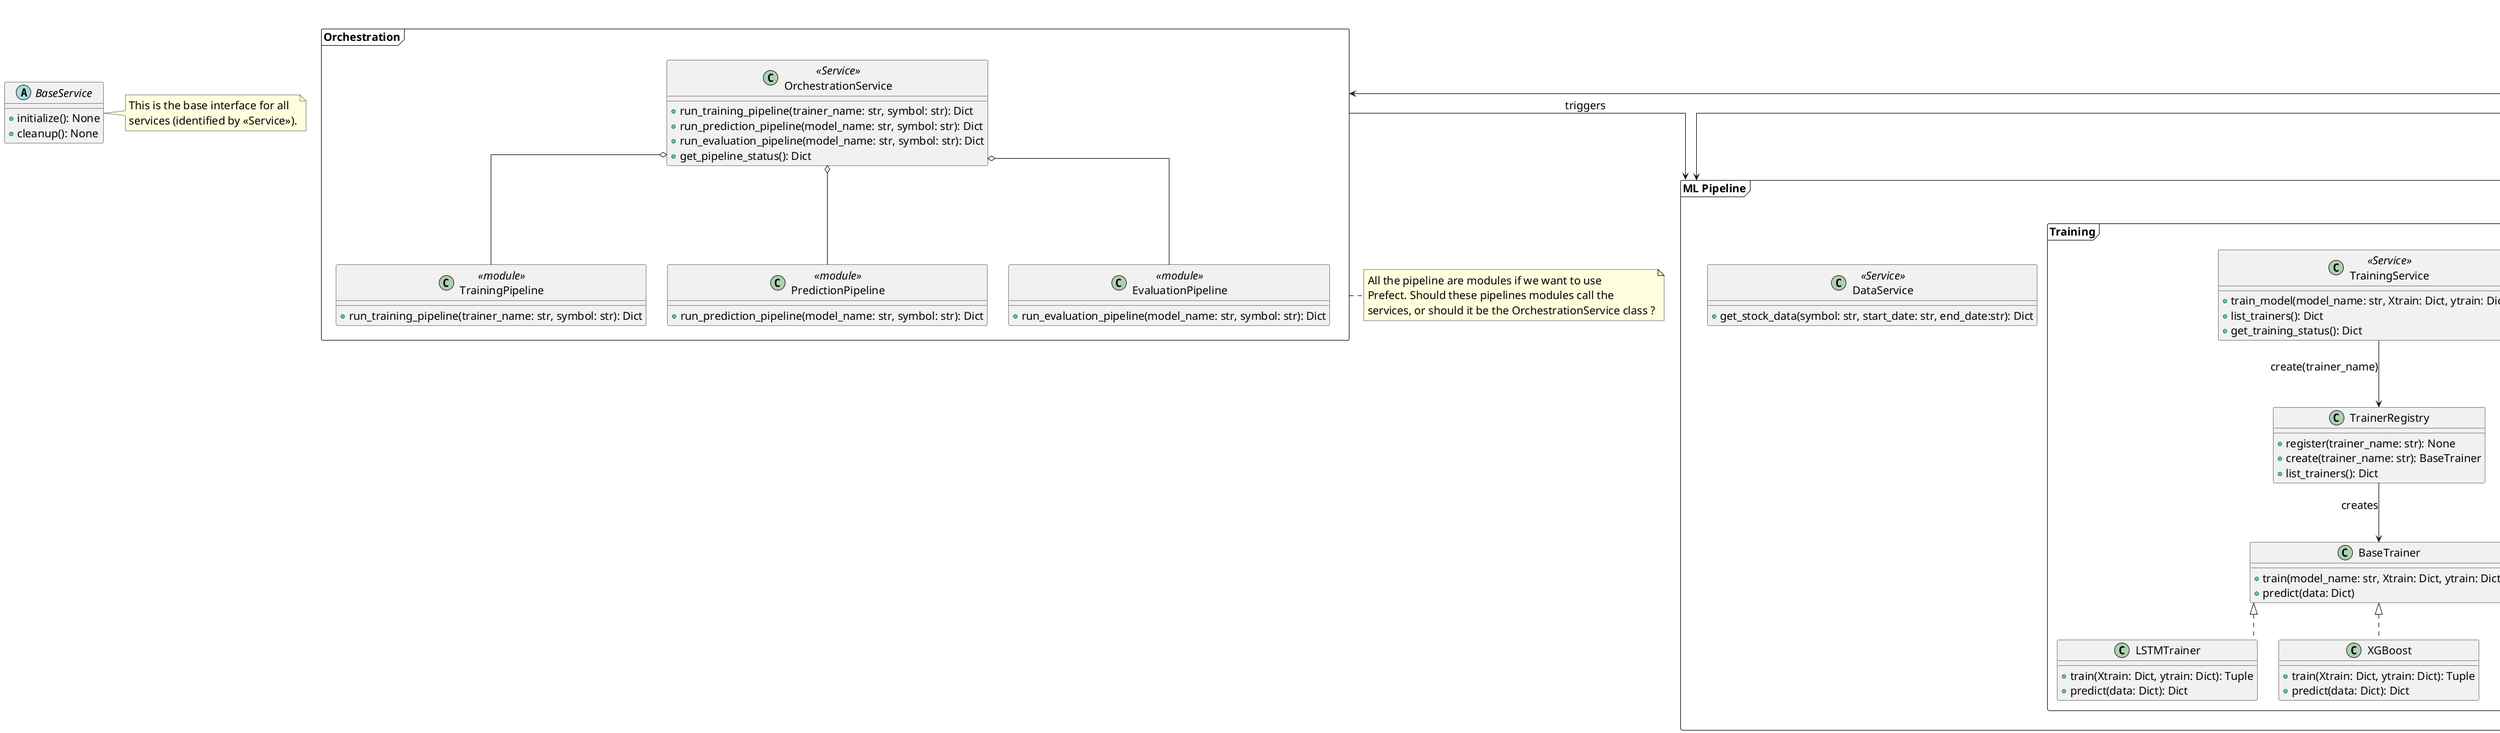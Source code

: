 @startuml

title Target Monolith Architecture -  Class Diagram

skinparam linetype ortho
skinparam defaultFontSize 18

abstract BaseService {
  +initialize(): None
  +cleanup(): None
}

note right of BaseService
This is the base interface for all 
services (identified by <<Service>>).
end note

package "ML Pipeline" as mp <<Frame>> { 

  class DataService <<Service>> {
    +get_stock_data(symbol: str, start_date: str, end_date:str): Dict
  }

  package Preprocessing <<Frame>> {

    class PreprocessingService <<Service>> {
      +prepare_data(data: Dict): Dict
    }

    interface DataProcessor {
      +process(data: Dict): Dict
    }

    PreprocessingService --o "1..*" DataProcessor

    class DataCleaner {
      +process(data: Dict): Dict
    }

    class FeatureBuilder {
      +process(data: Dict): Dict
    }

    note bottom of FeatureBuilder
    Add features (calculate_technical_indicators)
    end note

    class FeatureSelector {
      +process(data: Dict): Dict
    }

    note bottom of FeatureSelector
    Select only the features required by a specific model.
    end note

    class TargetBuilder {
      +process(data: Dict): Dict
    }

    class DataSplitter {
      +process(data: Dict): Dict
    }

    note bottom of DataSplitter
    Split data into train and test datasets
    end note

    class DataNormalizer {
      +process(data: Dict): Dict
    }

    note bottom of DataNormalizer
    Scales the data (and fits if in training mode).
    end note

    DataProcessor <|.. DataCleaner
    DataProcessor <|.. FeatureBuilder
    DataProcessor <|.. FeatureSelector
    DataProcessor <|.. DataSplitter
    DataProcessor <|.. TargetBuilder
    DataProcessor <|.. DataNormalizer
  }

  package Deployment <<Frame>> {

    class DeploymentService <<Service>> {
      +predict(model_name: str, data: Dict): Dict
      +list_models(): Dict
      +get_training_data(model_name: str, symbol: str): Dict
      +promote_model(model_name: str): Dict
    }

    class ModelManager {
      +load_model(model_name: str, production: bool = True): MLFlow.PyFuncModel
      +promote_model(model_name: str)
      +get_model_metrics(model_name: str, production: bool = True)
      +get_training_data(model_name: str, symbol: str): Dict
      +update_model_metrics(model_name: str, metrics: Dict, production: bool = True)
      +list_models(): Dict
    }

    DeploymentService --o ModelManager

    class Evaluator {
      +evaluate_model(y_true: Dict, y_pred: Dict): Dict
      +_calculate_metrics(y_true: Dict, y_pred: Dict): Dict
    }

    DeploymentService --o Evaluator

    class Predicator {
      +predict(model: MLFlow.PyFuncModel, data: Dict)
    }

    note bottom of Predicator
    It may be worth considering prediction directly inside the Deployment service,
    removing the need for a dedicated Predictor class.
    end note

    DeploymentService --o Predicator

  }

  package Training <<Frame>> {
    class TrainingService <<Service>> {
      +train_model(model_name: str, Xtrain: Dict, ytrain: Dict): Dict
      +list_trainers(): Dict
      +get_training_status(): Dict
    }

    class TrainerRegistry {
      +register(trainer_name: str): None
      +create(trainer_name: str): BaseTrainer
      +list_trainers(): Dict
    }

    TrainingService --> TrainerRegistry : create(trainer_name)

    class BaseTrainer {
      +train(model_name: str, Xtrain: Dict, ytrain: Dict)
      +predict(data: Dict)
    }

    TrainerRegistry --> BaseTrainer : creates

    class LSTMTrainer {
      +train(Xtrain: Dict, ytrain: Dict): Tuple
      +predict(data: Dict): Dict
    }

    class XGBoost {
      +train(Xtrain: Dict, ytrain: Dict): Tuple
      +predict(data: Dict): Dict
    }

    class ProphetTrainer {
      +train(Xtrain: Dict, ytrain: Dict): Tuple
      +predict(data: Dict): Dict
    }

    ' The models implement the interface BaseTrainer
    BaseTrainer <|.. ProphetTrainer
    BaseTrainer <|.. LSTMTrainer
    BaseTrainer <|.. XGBoost
  }
}

package Monitoring <<Frame>> {
  class MonitoringService <<Service>> {
    +needs_training(model_name: str, symbol: str): Bool
    +check_and_trigger_retraining(): Dict
  }

  class DataDriftMonitor {
    +detect_data_drift(new_data: Dict, reference_data: Dict): bool
  }

  MonitoringService o-- DataDriftMonitor

  note bottom of DataDriftMonitor
    Detects when the distribution of new data
    deviates from reference data, indicating data drift.
  end note

  class PerformanceDriftMonitor {
    +detect_performance_degradation(model_name: str, symbol: str): bool
  }

  MonitoringService o-- PerformanceDriftMonitor

  note bottom of PerformanceDriftMonitor
    Monitors performance degradation by comparing
    the model's predictions over time against ground truth (using MAE).
  end note
}

package Orchestration <<Frame>> {
  class OrchestrationService <<Service>> {
    +run_training_pipeline(trainer_name: str, symbol: str): Dict
    +run_prediction_pipeline(model_name: str, symbol: str): Dict
    +run_evaluation_pipeline(model_name: str, symbol: str): Dict
    +get_pipeline_status(): Dict
  }

  class TrainingPipeline <<module>> {
    +run_training_pipeline(trainer_name: str, symbol: str): Dict
  }
  
  OrchestrationService o-- TrainingPipeline

  class PredictionPipeline <<module>> {
    +run_prediction_pipeline(model_name: str, symbol: str): Dict
  }

  OrchestrationService o-- PredictionPipeline

  class EvaluationPipeline <<module>> {
    +run_evaluation_pipeline(model_name: str, symbol: str): Dict
  }

  OrchestrationService o-- EvaluationPipeline
}

note bottom of Orchestration
All the pipeline are modules if we want to use 
Prefect. Should these pipelines modules call the 
services, or should it be the OrchestrationService class ?
end note

'mp <-- Monitoring : monitors
Monitoring --> mp : monitors
Monitoring -[norank]--> Orchestration : notifies
Orchestration --> mp : triggers

@enduml
